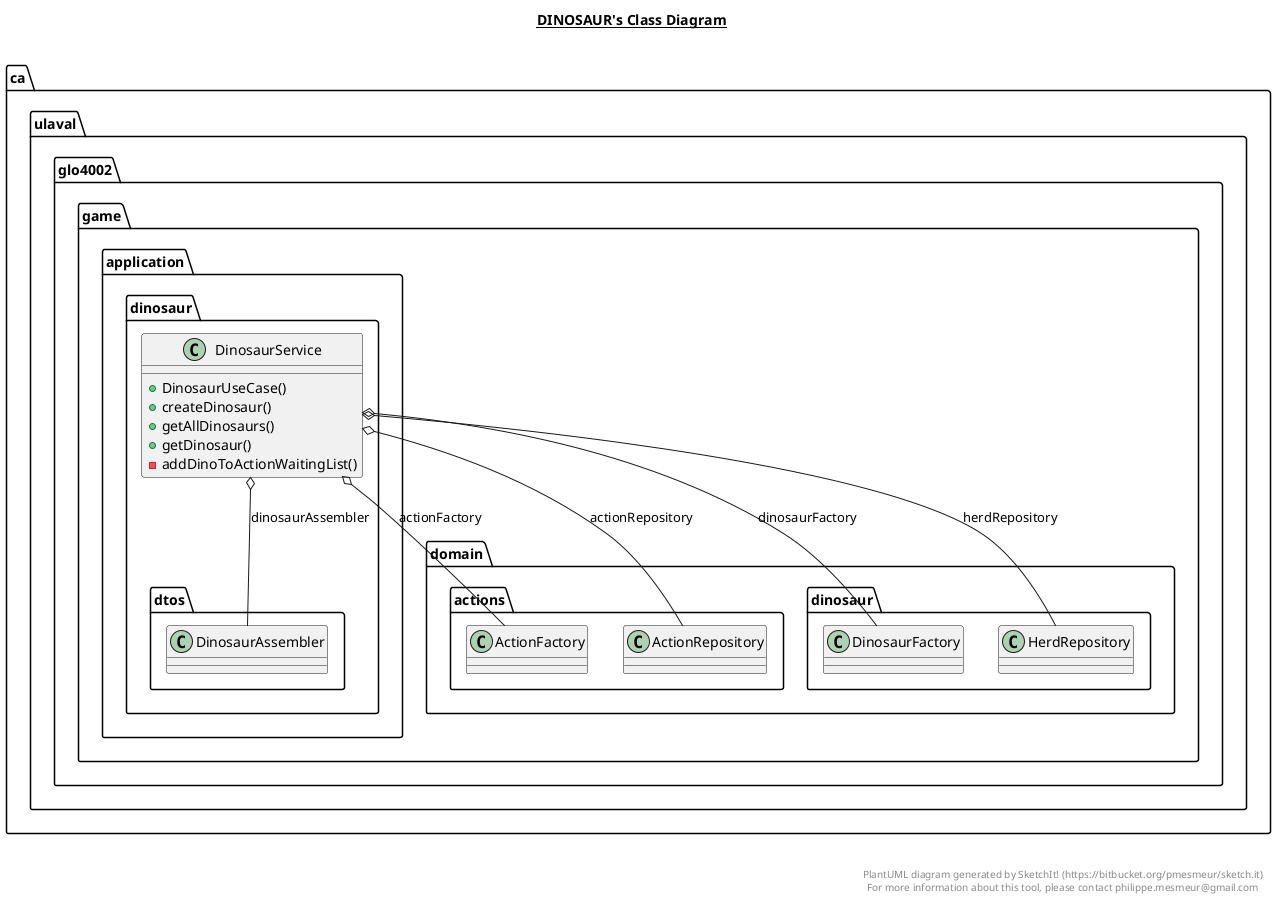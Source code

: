 @startuml

title __DINOSAUR's Class Diagram__\n

    namespace ca.ulaval.glo4002.game {
      namespace application.dinosaur {
        class ca.ulaval.glo4002.game.application.dinosaur.DinosaurService {
            + DinosaurUseCase()
            + createDinosaur()
            + getAllDinosaurs()
            + getDinosaur()
            - addDinoToActionWaitingList()
        }
      }
    }

  ca.ulaval.glo4002.game.application.dinosaur.DinosaurService o-- ca.ulaval.glo4002.game.domain.actions.ActionFactory : actionFactory
  ca.ulaval.glo4002.game.application.dinosaur.DinosaurService o-- ca.ulaval.glo4002.game.domain.actions.ActionRepository : actionRepository
  ca.ulaval.glo4002.game.application.dinosaur.DinosaurService o-- ca.ulaval.glo4002.game.application.dinosaur.dtos.DinosaurAssembler : dinosaurAssembler
  ca.ulaval.glo4002.game.application.dinosaur.DinosaurService o-- ca.ulaval.glo4002.game.domain.dinosaur.DinosaurFactory : dinosaurFactory
  ca.ulaval.glo4002.game.application.dinosaur.DinosaurService o-- ca.ulaval.glo4002.game.domain.dinosaur.HerdRepository : herdRepository


right footer


PlantUML diagram generated by SketchIt! (https://bitbucket.org/pmesmeur/sketch.it)
For more information about this tool, please contact philippe.mesmeur@gmail.com
endfooter

@enduml
